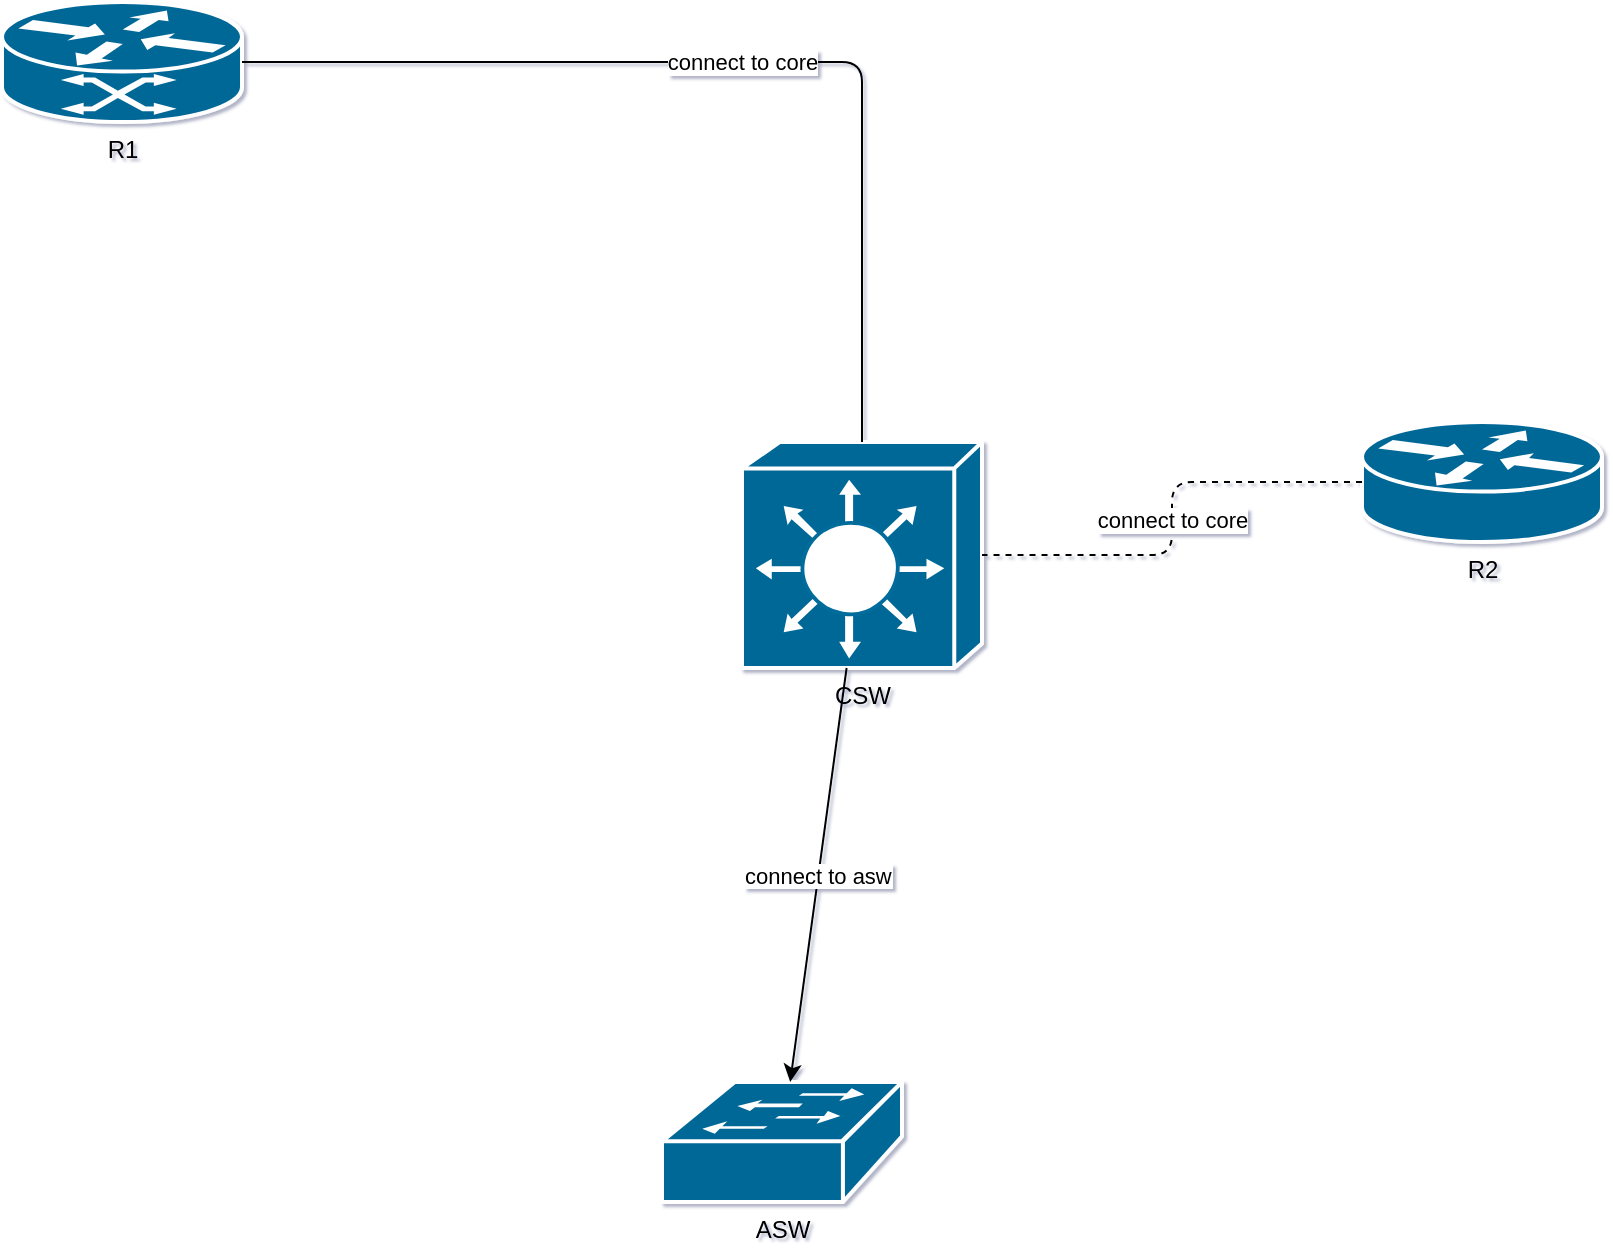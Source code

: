 <mxfile compressed="false" version="15.1.3" type="device">
  <diagram id="Page-1" name="Page-1">
    <mxGraphModel dx="1420" dy="823" grid="1" gridSize="10" guides="1" tooltips="1" connect="1" arrows="1" fold="1" page="1" pageScale="1" pageWidth="827" pageHeight="1169" math="0" shadow="1">
      <root>
        <mxCell id="0" />
        <mxCell id="1" parent="0" />
        <object label="R1" id="R1">
          <mxCell style="shape=mxgraph.cisco.routers.atm_router;html=1;pointerEvents=1;dashed=0;fillColor=#036897;strokeColor=#ffffff;strokeWidth=2;verticalLabelPosition=bottom;verticalAlign=top;align=center;outlineConnect=0;" parent="1" vertex="1">
            <mxGeometry x="260" y="20" width="120" height="60" as="geometry" />
          </mxCell>
        </object>
        <object label="R2" id="R2">
          <mxCell style="shape=mxgraph.cisco.routers.router;sketch=0;html=1;pointerEvents=1;dashed=0;fillColor=#036897;strokeColor=#ffffff;strokeWidth=2;verticalLabelPosition=bottom;verticalAlign=top;align=center;outlineConnect=0;" parent="1" vertex="1">
            <mxGeometry x="940" y="230" width="120" height="60" as="geometry" />
          </mxCell>
        </object>
        <object label="CSW" id="CSW">
          <mxCell style="shape=mxgraph.cisco.switches.layer_3_switch;sketch=0;html=1;pointerEvents=1;dashed=0;fillColor=#036897;strokeColor=#ffffff;strokeWidth=2;verticalLabelPosition=bottom;verticalAlign=top;align=center;outlineConnect=0;" parent="1" vertex="1">
            <mxGeometry x="630" y="240" width="120" height="113" as="geometry" />
          </mxCell>
        </object>
        <object label="ASW" id="ASW">
          <mxCell style="shape=mxgraph.cisco.switches.workgroup_switch;sketch=0;html=1;pointerEvents=1;dashed=0;fillColor=#036897;strokeColor=#ffffff;strokeWidth=2;verticalLabelPosition=bottom;verticalAlign=top;align=center;outlineConnect=0;" parent="1" vertex="1">
            <mxGeometry x="590" y="560" width="120" height="60" as="geometry" />
          </mxCell>
        </object>
        <object label="connect to core" id="335ab81fa522a3763782763996dbdbe9">
          <mxCell style="endArrow=none;html=1;edgeStyle=orthogonalEdgeStyle;" parent="1" source="R1" target="CSW" edge="1">
            <mxGeometry relative="1" as="geometry" />
          </mxCell>
        </object>
        <object label="connect to core" id="d3e29b9412f4e14f63a8a1378459caee">
          <mxCell style="endArrow=none;html=1;dashed=1;edgeStyle=orthogonalEdgeStyle;" parent="1" source="R2" target="CSW" edge="1">
            <mxGeometry relative="1" as="geometry" />
          </mxCell>
        </object>
        <object label="connect to asw" id="fc0f2841b29a06a9b136be5a1659becd">
          <mxCell style="./links/default_link.txt" parent="1" source="CSW" target="ASW" edge="1">
            <mxGeometry relative="1" as="geometry" />
          </mxCell>
        </object>
      </root>
    </mxGraphModel>
  </diagram>
</mxfile>
